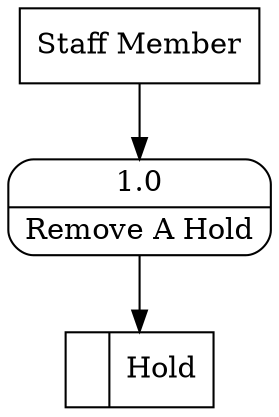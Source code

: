 digraph dfd2{ 
node[shape=record]
200 [label="<f0>  |<f1> Hold " ];
201 [label="Staff Member" shape=box];
202 [label="{<f0> 1.0|<f1> Remove A Hold }" shape=Mrecord];
201 -> 202
202 -> 200
}